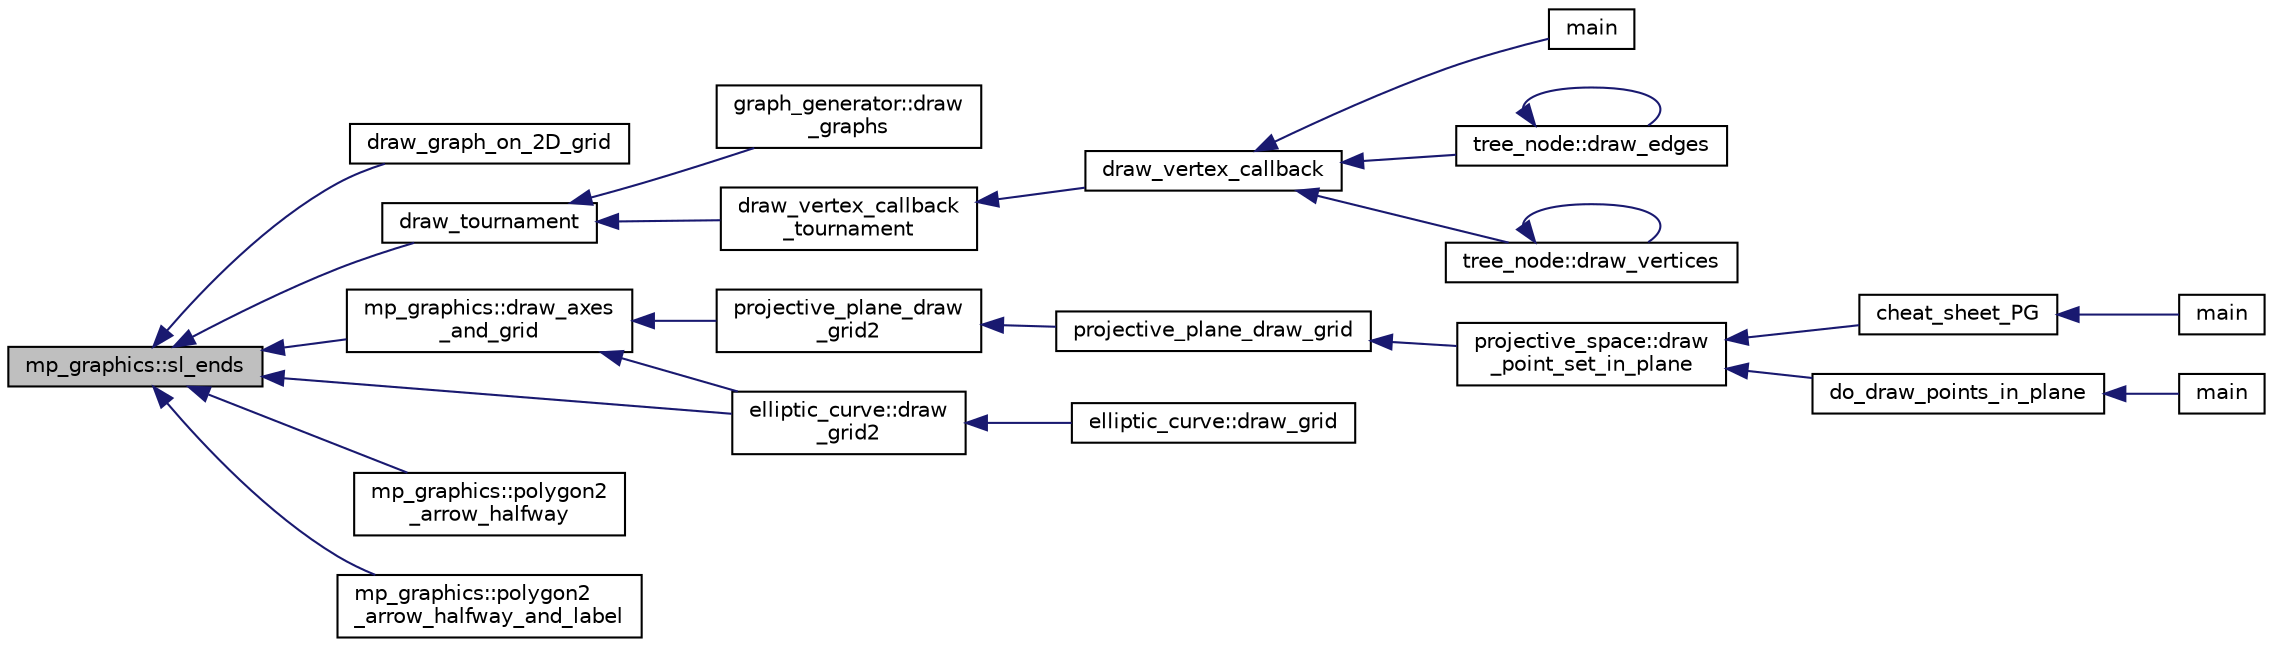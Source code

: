 digraph "mp_graphics::sl_ends"
{
  edge [fontname="Helvetica",fontsize="10",labelfontname="Helvetica",labelfontsize="10"];
  node [fontname="Helvetica",fontsize="10",shape=record];
  rankdir="LR";
  Node7075 [label="mp_graphics::sl_ends",height=0.2,width=0.4,color="black", fillcolor="grey75", style="filled", fontcolor="black"];
  Node7075 -> Node7076 [dir="back",color="midnightblue",fontsize="10",style="solid",fontname="Helvetica"];
  Node7076 [label="draw_graph_on_2D_grid",height=0.2,width=0.4,color="black", fillcolor="white", style="filled",URL="$d7/d04/graphics_8h.html#af1fb7eed73ca4b08ce41329c6b843f6b"];
  Node7075 -> Node7077 [dir="back",color="midnightblue",fontsize="10",style="solid",fontname="Helvetica"];
  Node7077 [label="draw_tournament",height=0.2,width=0.4,color="black", fillcolor="white", style="filled",URL="$d7/d04/graphics_8h.html#abdcf81159ed67c2b19501ea77dbbf6c9"];
  Node7077 -> Node7078 [dir="back",color="midnightblue",fontsize="10",style="solid",fontname="Helvetica"];
  Node7078 [label="graph_generator::draw\l_graphs",height=0.2,width=0.4,color="black", fillcolor="white", style="filled",URL="$d9/d91/classgraph__generator.html#aa07ad014571c0dbd09b93ccb99eb648e"];
  Node7077 -> Node7079 [dir="back",color="midnightblue",fontsize="10",style="solid",fontname="Helvetica"];
  Node7079 [label="draw_vertex_callback\l_tournament",height=0.2,width=0.4,color="black", fillcolor="white", style="filled",URL="$da/d62/layered__graph__main_8_c.html#abbe547a03d8b114e3e28cc9b31a00e2c"];
  Node7079 -> Node7080 [dir="back",color="midnightblue",fontsize="10",style="solid",fontname="Helvetica"];
  Node7080 [label="draw_vertex_callback",height=0.2,width=0.4,color="black", fillcolor="white", style="filled",URL="$da/d62/layered__graph__main_8_c.html#a12172e73c4ca6e742bcac2a0f48e3247"];
  Node7080 -> Node7081 [dir="back",color="midnightblue",fontsize="10",style="solid",fontname="Helvetica"];
  Node7081 [label="main",height=0.2,width=0.4,color="black", fillcolor="white", style="filled",URL="$da/d62/layered__graph__main_8_c.html#a217dbf8b442f20279ea00b898af96f52"];
  Node7080 -> Node7082 [dir="back",color="midnightblue",fontsize="10",style="solid",fontname="Helvetica"];
  Node7082 [label="tree_node::draw_edges",height=0.2,width=0.4,color="black", fillcolor="white", style="filled",URL="$df/dbf/classtree__node.html#a7ccbb586fde19d382c05065d80501eca"];
  Node7082 -> Node7082 [dir="back",color="midnightblue",fontsize="10",style="solid",fontname="Helvetica"];
  Node7080 -> Node7083 [dir="back",color="midnightblue",fontsize="10",style="solid",fontname="Helvetica"];
  Node7083 [label="tree_node::draw_vertices",height=0.2,width=0.4,color="black", fillcolor="white", style="filled",URL="$df/dbf/classtree__node.html#a8eaf9ec1be67f5e8110b8b38fbe8a7ab"];
  Node7083 -> Node7083 [dir="back",color="midnightblue",fontsize="10",style="solid",fontname="Helvetica"];
  Node7075 -> Node7084 [dir="back",color="midnightblue",fontsize="10",style="solid",fontname="Helvetica"];
  Node7084 [label="mp_graphics::draw_axes\l_and_grid",height=0.2,width=0.4,color="black", fillcolor="white", style="filled",URL="$da/d2c/classmp__graphics.html#a50758b934912d486ff6e5fcbef74a1d0"];
  Node7084 -> Node7085 [dir="back",color="midnightblue",fontsize="10",style="solid",fontname="Helvetica"];
  Node7085 [label="projective_plane_draw\l_grid2",height=0.2,width=0.4,color="black", fillcolor="white", style="filled",URL="$de/dea/plot_8_c.html#ab39804332acaaaaa6c7f3fd56ac914b3"];
  Node7085 -> Node7086 [dir="back",color="midnightblue",fontsize="10",style="solid",fontname="Helvetica"];
  Node7086 [label="projective_plane_draw_grid",height=0.2,width=0.4,color="black", fillcolor="white", style="filled",URL="$de/dea/plot_8_c.html#a40dac96f82a9acafbf7d017f601b9880"];
  Node7086 -> Node7087 [dir="back",color="midnightblue",fontsize="10",style="solid",fontname="Helvetica"];
  Node7087 [label="projective_space::draw\l_point_set_in_plane",height=0.2,width=0.4,color="black", fillcolor="white", style="filled",URL="$d2/d17/classprojective__space.html#af7dec07dbcf71124f145629e719454f0"];
  Node7087 -> Node7088 [dir="back",color="midnightblue",fontsize="10",style="solid",fontname="Helvetica"];
  Node7088 [label="cheat_sheet_PG",height=0.2,width=0.4,color="black", fillcolor="white", style="filled",URL="$d6/dd8/cheat__sheet___p_g_8_c.html#a11692793a59b9f0d2f21395f5609783d"];
  Node7088 -> Node7089 [dir="back",color="midnightblue",fontsize="10",style="solid",fontname="Helvetica"];
  Node7089 [label="main",height=0.2,width=0.4,color="black", fillcolor="white", style="filled",URL="$d6/dd8/cheat__sheet___p_g_8_c.html#a3c04138a5bfe5d72780bb7e82a18e627"];
  Node7087 -> Node7090 [dir="back",color="midnightblue",fontsize="10",style="solid",fontname="Helvetica"];
  Node7090 [label="do_draw_points_in_plane",height=0.2,width=0.4,color="black", fillcolor="white", style="filled",URL="$d4/d67/geometry_8h.html#ac24aca1e4d3ad6e569b36c65c94dcaad"];
  Node7090 -> Node7091 [dir="back",color="midnightblue",fontsize="10",style="solid",fontname="Helvetica"];
  Node7091 [label="main",height=0.2,width=0.4,color="black", fillcolor="white", style="filled",URL="$d0/d2f/process_8_c.html#a3c04138a5bfe5d72780bb7e82a18e627"];
  Node7084 -> Node7092 [dir="back",color="midnightblue",fontsize="10",style="solid",fontname="Helvetica"];
  Node7092 [label="elliptic_curve::draw\l_grid2",height=0.2,width=0.4,color="black", fillcolor="white", style="filled",URL="$d3/dea/classelliptic__curve.html#a20f858541aed9bfaabdf69b10f18cdbe"];
  Node7092 -> Node7093 [dir="back",color="midnightblue",fontsize="10",style="solid",fontname="Helvetica"];
  Node7093 [label="elliptic_curve::draw_grid",height=0.2,width=0.4,color="black", fillcolor="white", style="filled",URL="$d3/dea/classelliptic__curve.html#afa9d40e1a626257ad802bdb5a157ad0a"];
  Node7075 -> Node7094 [dir="back",color="midnightblue",fontsize="10",style="solid",fontname="Helvetica"];
  Node7094 [label="mp_graphics::polygon2\l_arrow_halfway",height=0.2,width=0.4,color="black", fillcolor="white", style="filled",URL="$da/d2c/classmp__graphics.html#a32863a10f2e01e8d3433cb960d540126"];
  Node7075 -> Node7095 [dir="back",color="midnightblue",fontsize="10",style="solid",fontname="Helvetica"];
  Node7095 [label="mp_graphics::polygon2\l_arrow_halfway_and_label",height=0.2,width=0.4,color="black", fillcolor="white", style="filled",URL="$da/d2c/classmp__graphics.html#a4f93744250eba12fc348a379f678ea22"];
  Node7075 -> Node7092 [dir="back",color="midnightblue",fontsize="10",style="solid",fontname="Helvetica"];
}
